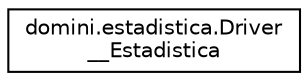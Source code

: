 digraph "Graphical Class Hierarchy"
{
  edge [fontname="Helvetica",fontsize="10",labelfontname="Helvetica",labelfontsize="10"];
  node [fontname="Helvetica",fontsize="10",shape=record];
  rankdir="LR";
  Node0 [label="domini.estadistica.Driver\l__Estadistica",height=0.2,width=0.4,color="black", fillcolor="white", style="filled",URL="$classdomini_1_1estadistica_1_1Driver____Estadistica.html",tooltip="Driver de Estadistica. "];
}
